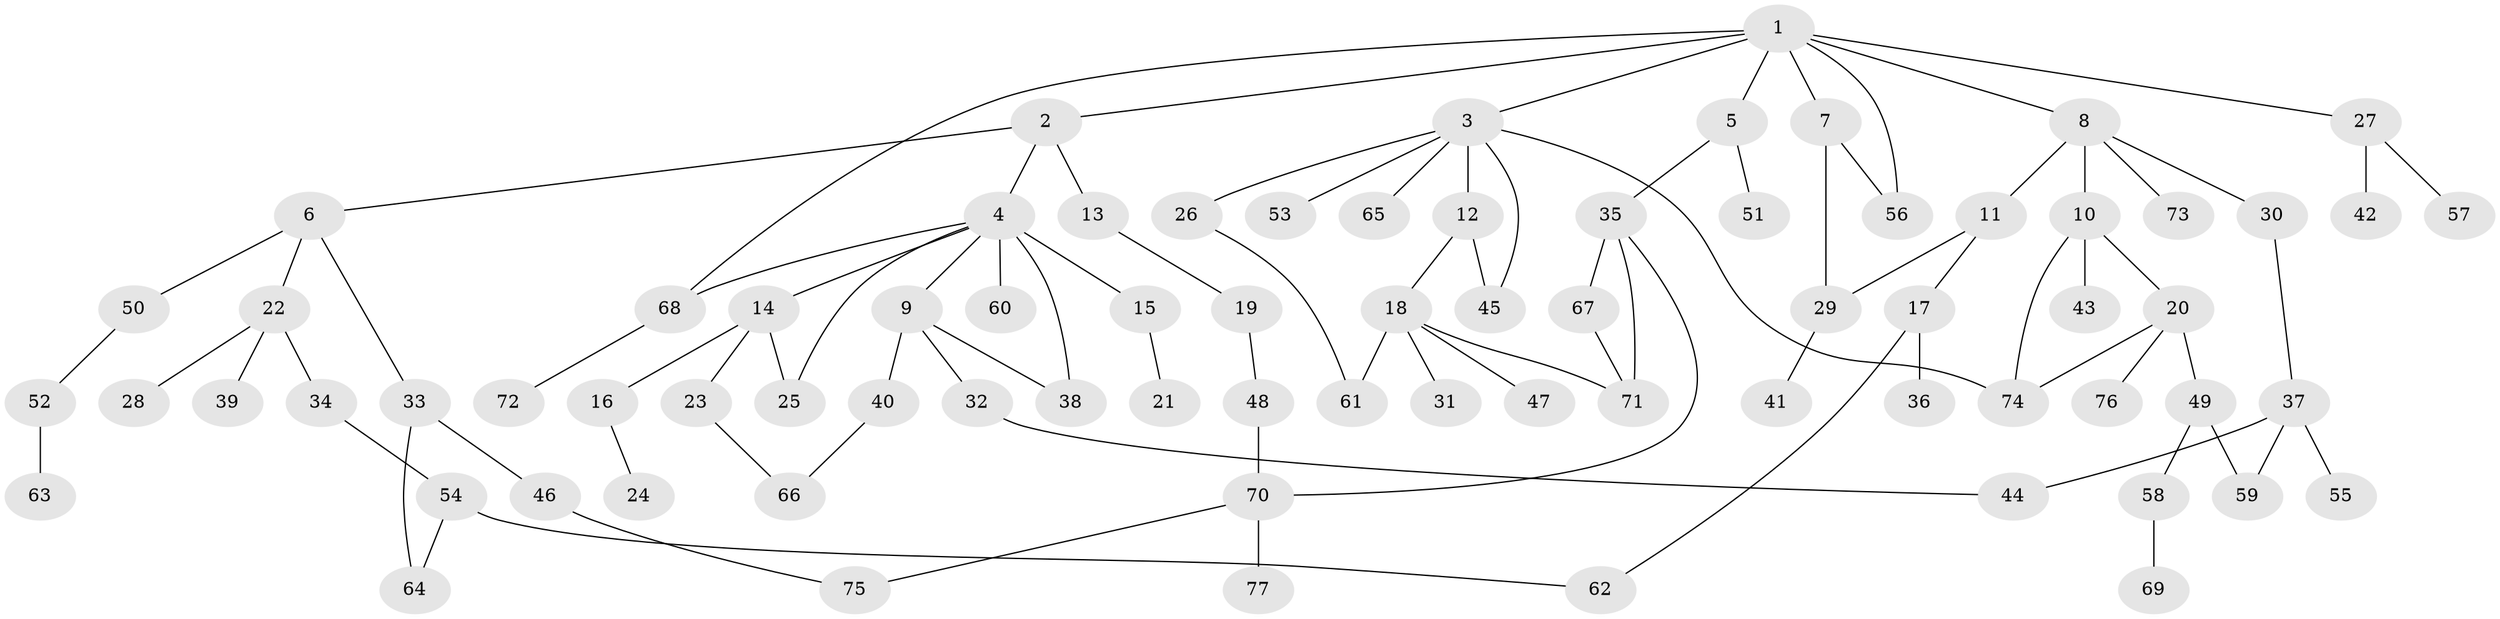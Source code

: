 // Generated by graph-tools (version 1.1) at 2025/13/03/09/25 04:13:18]
// undirected, 77 vertices, 94 edges
graph export_dot {
graph [start="1"]
  node [color=gray90,style=filled];
  1;
  2;
  3;
  4;
  5;
  6;
  7;
  8;
  9;
  10;
  11;
  12;
  13;
  14;
  15;
  16;
  17;
  18;
  19;
  20;
  21;
  22;
  23;
  24;
  25;
  26;
  27;
  28;
  29;
  30;
  31;
  32;
  33;
  34;
  35;
  36;
  37;
  38;
  39;
  40;
  41;
  42;
  43;
  44;
  45;
  46;
  47;
  48;
  49;
  50;
  51;
  52;
  53;
  54;
  55;
  56;
  57;
  58;
  59;
  60;
  61;
  62;
  63;
  64;
  65;
  66;
  67;
  68;
  69;
  70;
  71;
  72;
  73;
  74;
  75;
  76;
  77;
  1 -- 2;
  1 -- 3;
  1 -- 5;
  1 -- 7;
  1 -- 8;
  1 -- 27;
  1 -- 56;
  1 -- 68;
  2 -- 4;
  2 -- 6;
  2 -- 13;
  3 -- 12;
  3 -- 26;
  3 -- 45;
  3 -- 53;
  3 -- 65;
  3 -- 74;
  4 -- 9;
  4 -- 14;
  4 -- 15;
  4 -- 38;
  4 -- 60;
  4 -- 68;
  4 -- 25;
  5 -- 35;
  5 -- 51;
  6 -- 22;
  6 -- 33;
  6 -- 50;
  7 -- 29;
  7 -- 56;
  8 -- 10;
  8 -- 11;
  8 -- 30;
  8 -- 73;
  9 -- 32;
  9 -- 40;
  9 -- 38;
  10 -- 20;
  10 -- 43;
  10 -- 74;
  11 -- 17;
  11 -- 29;
  12 -- 18;
  12 -- 45;
  13 -- 19;
  14 -- 16;
  14 -- 23;
  14 -- 25;
  15 -- 21;
  16 -- 24;
  17 -- 36;
  17 -- 62;
  18 -- 31;
  18 -- 47;
  18 -- 71;
  18 -- 61;
  19 -- 48;
  20 -- 49;
  20 -- 76;
  20 -- 74;
  22 -- 28;
  22 -- 34;
  22 -- 39;
  23 -- 66;
  26 -- 61;
  27 -- 42;
  27 -- 57;
  29 -- 41;
  30 -- 37;
  32 -- 44;
  33 -- 46;
  33 -- 64;
  34 -- 54;
  35 -- 67;
  35 -- 71;
  35 -- 70;
  37 -- 44;
  37 -- 55;
  37 -- 59;
  40 -- 66;
  46 -- 75;
  48 -- 70;
  49 -- 58;
  49 -- 59;
  50 -- 52;
  52 -- 63;
  54 -- 62;
  54 -- 64;
  58 -- 69;
  67 -- 71;
  68 -- 72;
  70 -- 77;
  70 -- 75;
}
